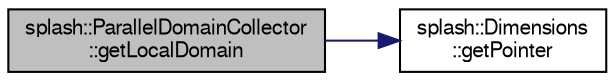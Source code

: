 digraph "splash::ParallelDomainCollector::getLocalDomain"
{
  edge [fontname="FreeSans",fontsize="10",labelfontname="FreeSans",labelfontsize="10"];
  node [fontname="FreeSans",fontsize="10",shape=record];
  rankdir="LR";
  Node1 [label="splash::ParallelDomainCollector\l::getLocalDomain",height=0.2,width=0.4,color="black", fillcolor="grey75", style="filled" fontcolor="black"];
  Node1 -> Node2 [color="midnightblue",fontsize="10",style="solid",fontname="FreeSans"];
  Node2 [label="splash::Dimensions\l::getPointer",height=0.2,width=0.4,color="black", fillcolor="white", style="filled",URL="$classsplash_1_1_dimensions.html#ae1e6c7ed0f8e00f14cb9108f299387dd"];
}

